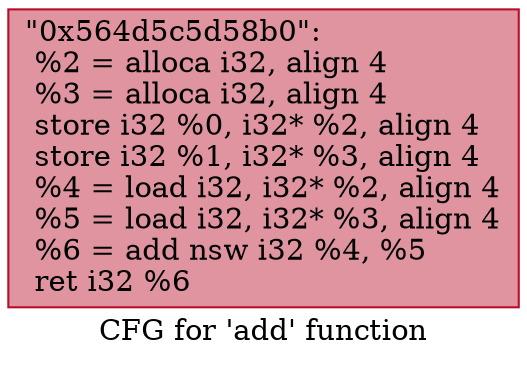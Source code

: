 digraph "CFG for 'add' function" {
	label="CFG for 'add' function";

	Node0x564d5c5d58b0 [shape=record,color="#b70d28ff", style=filled, fillcolor="#b70d2870",label="{\"0x564d5c5d58b0\":\l  %2 = alloca i32, align 4\l  %3 = alloca i32, align 4\l  store i32 %0, i32* %2, align 4\l  store i32 %1, i32* %3, align 4\l  %4 = load i32, i32* %2, align 4\l  %5 = load i32, i32* %3, align 4\l  %6 = add nsw i32 %4, %5\l  ret i32 %6\l}"];
}
